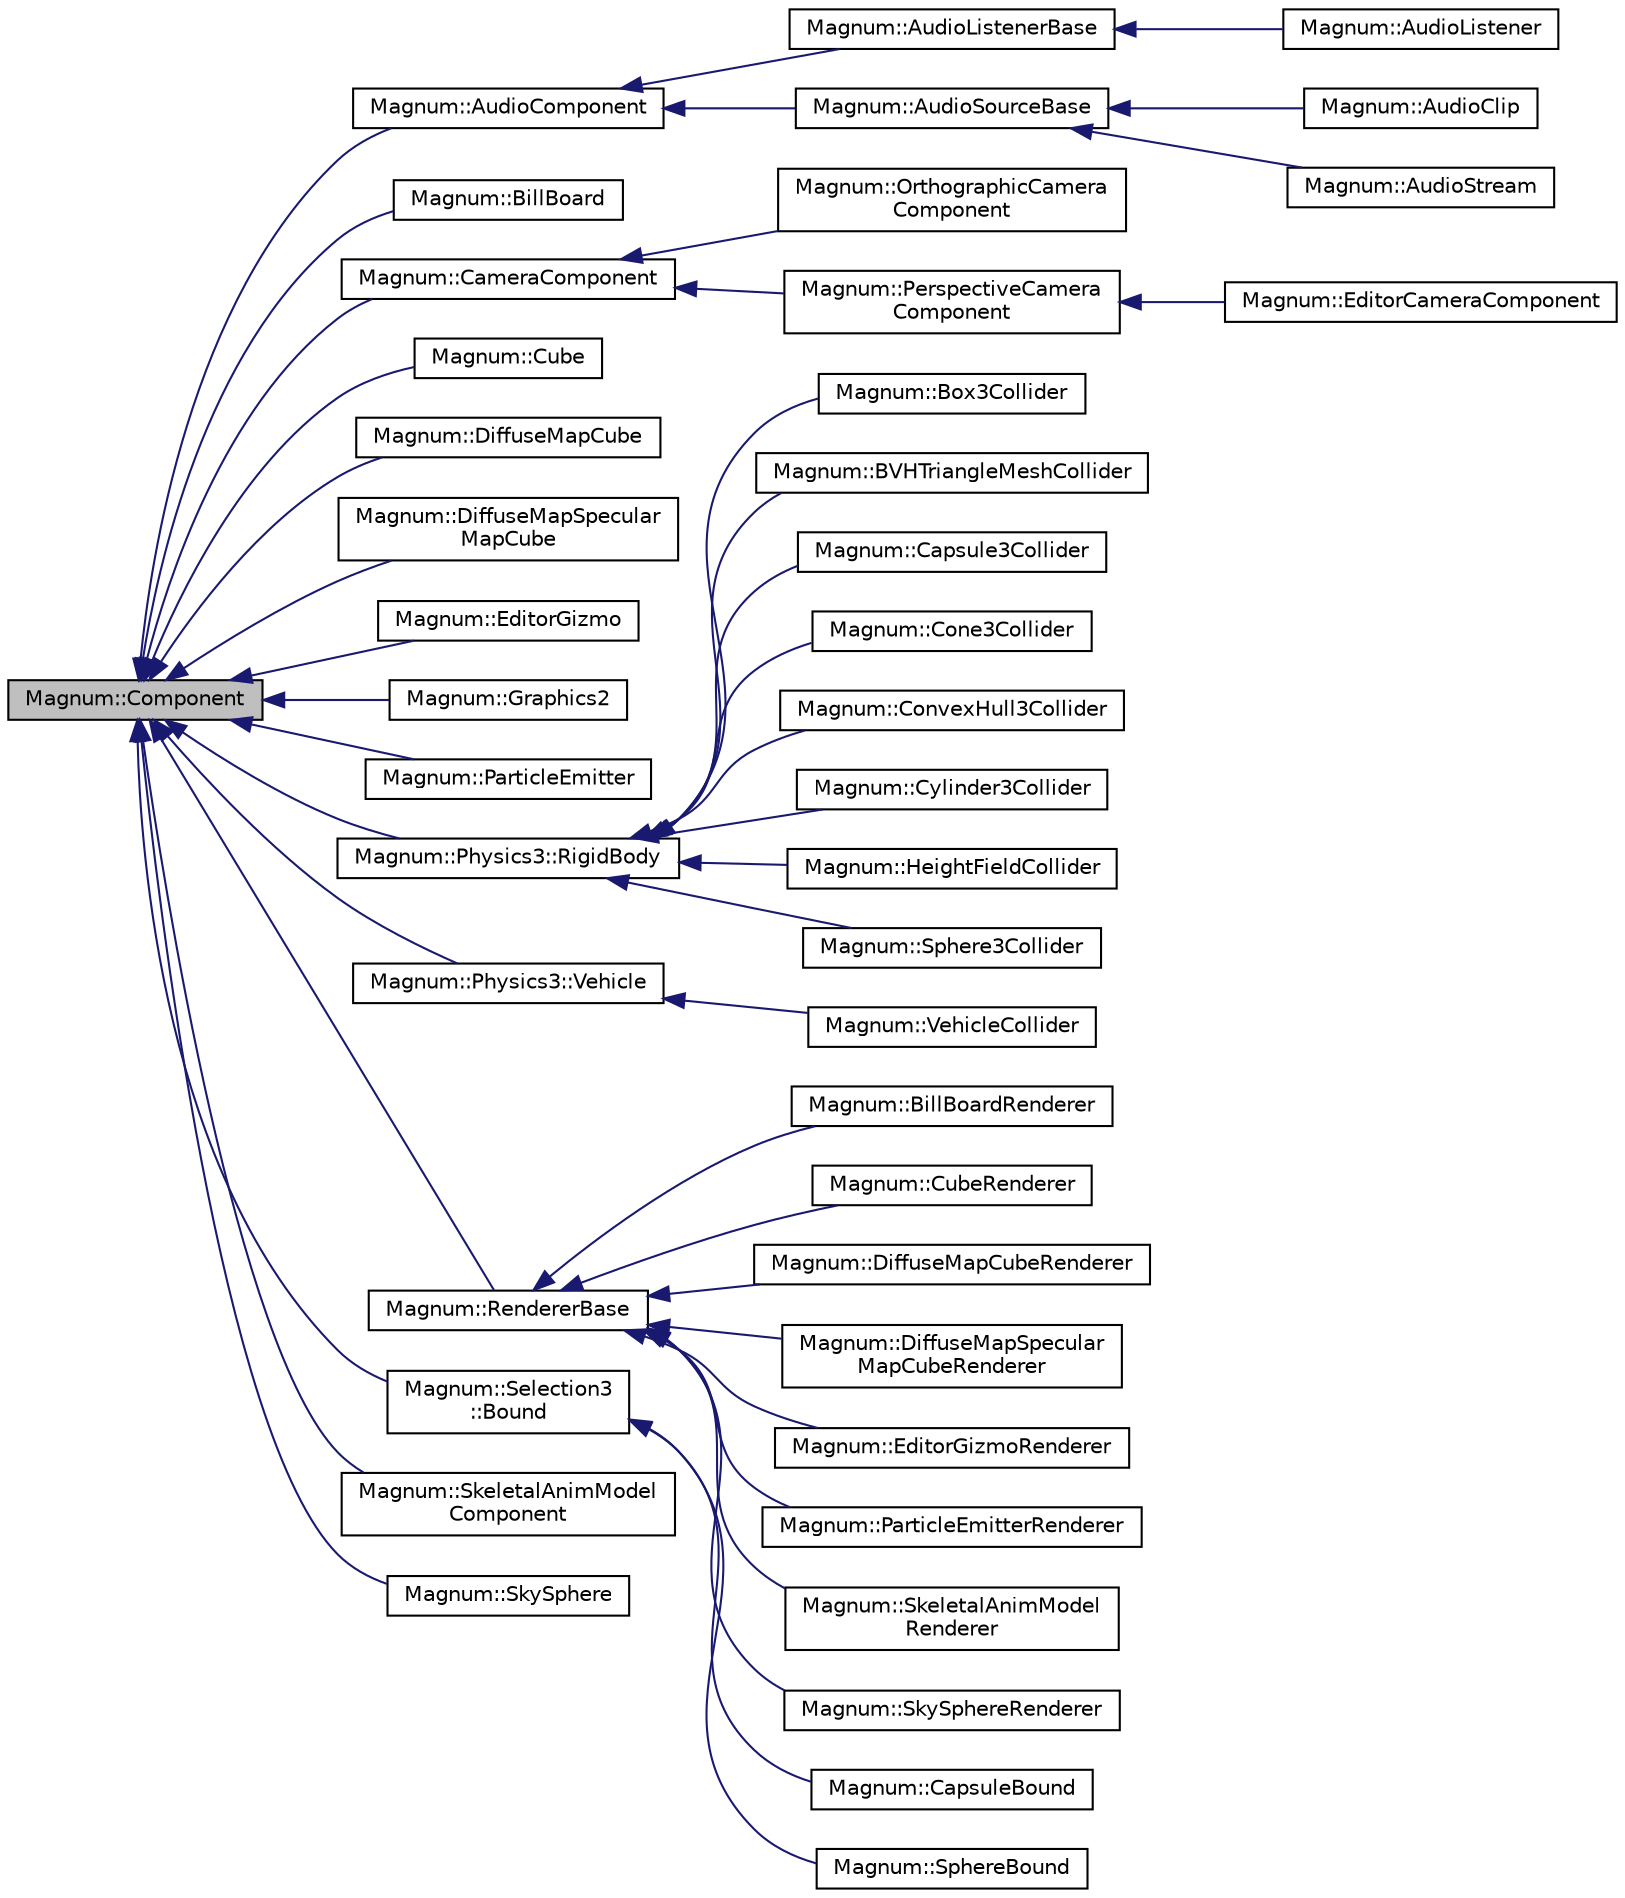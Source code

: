 digraph "Magnum::Component"
{
  edge [fontname="Helvetica",fontsize="10",labelfontname="Helvetica",labelfontsize="10"];
  node [fontname="Helvetica",fontsize="10",shape=record];
  rankdir="LR";
  Node1 [label="Magnum::Component",height=0.2,width=0.4,color="black", fillcolor="grey75", style="filled", fontcolor="black"];
  Node1 -> Node2 [dir="back",color="midnightblue",fontsize="10",style="solid",fontname="Helvetica"];
  Node2 [label="Magnum::AudioComponent",height=0.2,width=0.4,color="black", fillcolor="white", style="filled",URL="$class_magnum_1_1_audio_component.html",tooltip="AudioComponent. "];
  Node2 -> Node3 [dir="back",color="midnightblue",fontsize="10",style="solid",fontname="Helvetica"];
  Node3 [label="Magnum::AudioListenerBase",height=0.2,width=0.4,color="black", fillcolor="white", style="filled",URL="$class_magnum_1_1_audio_listener_base.html",tooltip="AudioListenerBase. "];
  Node3 -> Node4 [dir="back",color="midnightblue",fontsize="10",style="solid",fontname="Helvetica"];
  Node4 [label="Magnum::AudioListener",height=0.2,width=0.4,color="black", fillcolor="white", style="filled",URL="$class_magnum_1_1_audio_listener.html",tooltip="AudioListener. "];
  Node2 -> Node5 [dir="back",color="midnightblue",fontsize="10",style="solid",fontname="Helvetica"];
  Node5 [label="Magnum::AudioSourceBase",height=0.2,width=0.4,color="black", fillcolor="white", style="filled",URL="$class_magnum_1_1_audio_source_base.html",tooltip="AudioSourceBase. "];
  Node5 -> Node6 [dir="back",color="midnightblue",fontsize="10",style="solid",fontname="Helvetica"];
  Node6 [label="Magnum::AudioClip",height=0.2,width=0.4,color="black", fillcolor="white", style="filled",URL="$class_magnum_1_1_audio_clip.html",tooltip="AudioClip. "];
  Node5 -> Node7 [dir="back",color="midnightblue",fontsize="10",style="solid",fontname="Helvetica"];
  Node7 [label="Magnum::AudioStream",height=0.2,width=0.4,color="black", fillcolor="white", style="filled",URL="$class_magnum_1_1_audio_stream.html",tooltip="AudioStream. "];
  Node1 -> Node8 [dir="back",color="midnightblue",fontsize="10",style="solid",fontname="Helvetica"];
  Node8 [label="Magnum::BillBoard",height=0.2,width=0.4,color="black", fillcolor="white", style="filled",URL="$class_magnum_1_1_bill_board.html",tooltip="BillBoard. "];
  Node1 -> Node9 [dir="back",color="midnightblue",fontsize="10",style="solid",fontname="Helvetica"];
  Node9 [label="Magnum::CameraComponent",height=0.2,width=0.4,color="black", fillcolor="white", style="filled",URL="$class_magnum_1_1_camera_component.html",tooltip="CameraComponent. "];
  Node9 -> Node10 [dir="back",color="midnightblue",fontsize="10",style="solid",fontname="Helvetica"];
  Node10 [label="Magnum::OrthographicCamera\lComponent",height=0.2,width=0.4,color="black", fillcolor="white", style="filled",URL="$class_magnum_1_1_orthographic_camera_component.html",tooltip="OrthographicCameraComponent. "];
  Node9 -> Node11 [dir="back",color="midnightblue",fontsize="10",style="solid",fontname="Helvetica"];
  Node11 [label="Magnum::PerspectiveCamera\lComponent",height=0.2,width=0.4,color="black", fillcolor="white", style="filled",URL="$class_magnum_1_1_perspective_camera_component.html",tooltip="PerspectiveCameraComponent. "];
  Node11 -> Node12 [dir="back",color="midnightblue",fontsize="10",style="solid",fontname="Helvetica"];
  Node12 [label="Magnum::EditorCameraComponent",height=0.2,width=0.4,color="black", fillcolor="white", style="filled",URL="$class_magnum_1_1_editor_camera_component.html",tooltip="EditorCameraComponent. "];
  Node1 -> Node13 [dir="back",color="midnightblue",fontsize="10",style="solid",fontname="Helvetica"];
  Node13 [label="Magnum::Cube",height=0.2,width=0.4,color="black", fillcolor="white", style="filled",URL="$class_magnum_1_1_cube.html",tooltip="Cube Rendering Test Graphics Component. "];
  Node1 -> Node14 [dir="back",color="midnightblue",fontsize="10",style="solid",fontname="Helvetica"];
  Node14 [label="Magnum::DiffuseMapCube",height=0.2,width=0.4,color="black", fillcolor="white", style="filled",URL="$class_magnum_1_1_diffuse_map_cube.html",tooltip="DiffuseMapCube Rendering Test Graphics Component. "];
  Node1 -> Node15 [dir="back",color="midnightblue",fontsize="10",style="solid",fontname="Helvetica"];
  Node15 [label="Magnum::DiffuseMapSpecular\lMapCube",height=0.2,width=0.4,color="black", fillcolor="white", style="filled",URL="$class_magnum_1_1_diffuse_map_specular_map_cube.html",tooltip="DiffuseMapSpecularMapCube Rendering Test Graphics Component. "];
  Node1 -> Node16 [dir="back",color="midnightblue",fontsize="10",style="solid",fontname="Helvetica"];
  Node16 [label="Magnum::EditorGizmo",height=0.2,width=0.4,color="black", fillcolor="white", style="filled",URL="$class_magnum_1_1_editor_gizmo.html",tooltip="EditorGizmo. "];
  Node1 -> Node17 [dir="back",color="midnightblue",fontsize="10",style="solid",fontname="Helvetica"];
  Node17 [label="Magnum::Graphics2",height=0.2,width=0.4,color="black", fillcolor="white", style="filled",URL="$class_magnum_1_1_graphics2.html"];
  Node1 -> Node18 [dir="back",color="midnightblue",fontsize="10",style="solid",fontname="Helvetica"];
  Node18 [label="Magnum::ParticleEmitter",height=0.2,width=0.4,color="black", fillcolor="white", style="filled",URL="$class_magnum_1_1_particle_emitter.html",tooltip="ParticleEmitter. "];
  Node1 -> Node19 [dir="back",color="midnightblue",fontsize="10",style="solid",fontname="Helvetica"];
  Node19 [label="Magnum::Physics3::RigidBody",height=0.2,width=0.4,color="black", fillcolor="white", style="filled",URL="$class_magnum_1_1_physics3_1_1_rigid_body.html",tooltip="RigidBody Component. "];
  Node19 -> Node20 [dir="back",color="midnightblue",fontsize="10",style="solid",fontname="Helvetica"];
  Node20 [label="Magnum::Box3Collider",height=0.2,width=0.4,color="black", fillcolor="white", style="filled",URL="$class_magnum_1_1_box3_collider.html",tooltip="Box3Collider Component. "];
  Node19 -> Node21 [dir="back",color="midnightblue",fontsize="10",style="solid",fontname="Helvetica"];
  Node21 [label="Magnum::BVHTriangleMeshCollider",height=0.2,width=0.4,color="black", fillcolor="white", style="filled",URL="$class_magnum_1_1_b_v_h_triangle_mesh_collider.html",tooltip="BVHTriangleMeshCollider Component. "];
  Node19 -> Node22 [dir="back",color="midnightblue",fontsize="10",style="solid",fontname="Helvetica"];
  Node22 [label="Magnum::Capsule3Collider",height=0.2,width=0.4,color="black", fillcolor="white", style="filled",URL="$class_magnum_1_1_capsule3_collider.html",tooltip="Capsule3Collider Component. "];
  Node19 -> Node23 [dir="back",color="midnightblue",fontsize="10",style="solid",fontname="Helvetica"];
  Node23 [label="Magnum::Cone3Collider",height=0.2,width=0.4,color="black", fillcolor="white", style="filled",URL="$class_magnum_1_1_cone3_collider.html",tooltip="Cone3Collider Component. "];
  Node19 -> Node24 [dir="back",color="midnightblue",fontsize="10",style="solid",fontname="Helvetica"];
  Node24 [label="Magnum::ConvexHull3Collider",height=0.2,width=0.4,color="black", fillcolor="white", style="filled",URL="$class_magnum_1_1_convex_hull3_collider.html"];
  Node19 -> Node25 [dir="back",color="midnightblue",fontsize="10",style="solid",fontname="Helvetica"];
  Node25 [label="Magnum::Cylinder3Collider",height=0.2,width=0.4,color="black", fillcolor="white", style="filled",URL="$class_magnum_1_1_cylinder3_collider.html",tooltip="Cylinder3Collider Component. "];
  Node19 -> Node26 [dir="back",color="midnightblue",fontsize="10",style="solid",fontname="Helvetica"];
  Node26 [label="Magnum::HeightFieldCollider",height=0.2,width=0.4,color="black", fillcolor="white", style="filled",URL="$class_magnum_1_1_height_field_collider.html",tooltip="HeightFieldCollider Component. "];
  Node19 -> Node27 [dir="back",color="midnightblue",fontsize="10",style="solid",fontname="Helvetica"];
  Node27 [label="Magnum::Sphere3Collider",height=0.2,width=0.4,color="black", fillcolor="white", style="filled",URL="$class_magnum_1_1_sphere3_collider.html",tooltip="Sphere3Collider Component. "];
  Node1 -> Node28 [dir="back",color="midnightblue",fontsize="10",style="solid",fontname="Helvetica"];
  Node28 [label="Magnum::Physics3::Vehicle",height=0.2,width=0.4,color="black", fillcolor="white", style="filled",URL="$class_magnum_1_1_physics3_1_1_vehicle.html"];
  Node28 -> Node29 [dir="back",color="midnightblue",fontsize="10",style="solid",fontname="Helvetica"];
  Node29 [label="Magnum::VehicleCollider",height=0.2,width=0.4,color="black", fillcolor="white", style="filled",URL="$class_magnum_1_1_vehicle_collider.html",tooltip="VehicleCollider Component. "];
  Node1 -> Node30 [dir="back",color="midnightblue",fontsize="10",style="solid",fontname="Helvetica"];
  Node30 [label="Magnum::RendererBase",height=0.2,width=0.4,color="black", fillcolor="white", style="filled",URL="$class_magnum_1_1_renderer_base.html",tooltip="RendererBase. "];
  Node30 -> Node31 [dir="back",color="midnightblue",fontsize="10",style="solid",fontname="Helvetica"];
  Node31 [label="Magnum::BillBoardRenderer",height=0.2,width=0.4,color="black", fillcolor="white", style="filled",URL="$class_magnum_1_1_bill_board_renderer.html",tooltip="BillBoardRenderer. "];
  Node30 -> Node32 [dir="back",color="midnightblue",fontsize="10",style="solid",fontname="Helvetica"];
  Node32 [label="Magnum::CubeRenderer",height=0.2,width=0.4,color="black", fillcolor="white", style="filled",URL="$class_magnum_1_1_cube_renderer.html",tooltip="CubeRenderer. "];
  Node30 -> Node33 [dir="back",color="midnightblue",fontsize="10",style="solid",fontname="Helvetica"];
  Node33 [label="Magnum::DiffuseMapCubeRenderer",height=0.2,width=0.4,color="black", fillcolor="white", style="filled",URL="$class_magnum_1_1_diffuse_map_cube_renderer.html",tooltip="DiffuseMapCubeRenderer. "];
  Node30 -> Node34 [dir="back",color="midnightblue",fontsize="10",style="solid",fontname="Helvetica"];
  Node34 [label="Magnum::DiffuseMapSpecular\lMapCubeRenderer",height=0.2,width=0.4,color="black", fillcolor="white", style="filled",URL="$class_magnum_1_1_diffuse_map_specular_map_cube_renderer.html",tooltip="DiffuseMapSpecularMapCubeRenderer. "];
  Node30 -> Node35 [dir="back",color="midnightblue",fontsize="10",style="solid",fontname="Helvetica"];
  Node35 [label="Magnum::EditorGizmoRenderer",height=0.2,width=0.4,color="black", fillcolor="white", style="filled",URL="$class_magnum_1_1_editor_gizmo_renderer.html",tooltip="EditorGizmoRenderer. "];
  Node30 -> Node36 [dir="back",color="midnightblue",fontsize="10",style="solid",fontname="Helvetica"];
  Node36 [label="Magnum::ParticleEmitterRenderer",height=0.2,width=0.4,color="black", fillcolor="white", style="filled",URL="$class_magnum_1_1_particle_emitter_renderer.html",tooltip="ParticleEmitterRenderer. "];
  Node30 -> Node37 [dir="back",color="midnightblue",fontsize="10",style="solid",fontname="Helvetica"];
  Node37 [label="Magnum::SkeletalAnimModel\lRenderer",height=0.2,width=0.4,color="black", fillcolor="white", style="filled",URL="$class_magnum_1_1_skeletal_anim_model_renderer.html",tooltip="SkeletalAnimModelRenderer. "];
  Node30 -> Node38 [dir="back",color="midnightblue",fontsize="10",style="solid",fontname="Helvetica"];
  Node38 [label="Magnum::SkySphereRenderer",height=0.2,width=0.4,color="black", fillcolor="white", style="filled",URL="$class_magnum_1_1_sky_sphere_renderer.html",tooltip="SkySphereRenderer. "];
  Node1 -> Node39 [dir="back",color="midnightblue",fontsize="10",style="solid",fontname="Helvetica"];
  Node39 [label="Magnum::Selection3\l::Bound",height=0.2,width=0.4,color="black", fillcolor="white", style="filled",URL="$class_magnum_1_1_selection3_1_1_bound.html"];
  Node39 -> Node40 [dir="back",color="midnightblue",fontsize="10",style="solid",fontname="Helvetica"];
  Node40 [label="Magnum::CapsuleBound",height=0.2,width=0.4,color="black", fillcolor="white", style="filled",URL="$class_magnum_1_1_capsule_bound.html",tooltip="CapsuleBound Component. "];
  Node39 -> Node41 [dir="back",color="midnightblue",fontsize="10",style="solid",fontname="Helvetica"];
  Node41 [label="Magnum::SphereBound",height=0.2,width=0.4,color="black", fillcolor="white", style="filled",URL="$class_magnum_1_1_sphere_bound.html",tooltip="SphereBound Component. "];
  Node1 -> Node42 [dir="back",color="midnightblue",fontsize="10",style="solid",fontname="Helvetica"];
  Node42 [label="Magnum::SkeletalAnimModel\lComponent",height=0.2,width=0.4,color="black", fillcolor="white", style="filled",URL="$class_magnum_1_1_skeletal_anim_model_component.html",tooltip="SkeletalAnimModelComponent Rendering Graphics Component. "];
  Node1 -> Node43 [dir="back",color="midnightblue",fontsize="10",style="solid",fontname="Helvetica"];
  Node43 [label="Magnum::SkySphere",height=0.2,width=0.4,color="black", fillcolor="white", style="filled",URL="$class_magnum_1_1_sky_sphere.html",tooltip="SkySphere Rendering Test Graphics Component. "];
}
